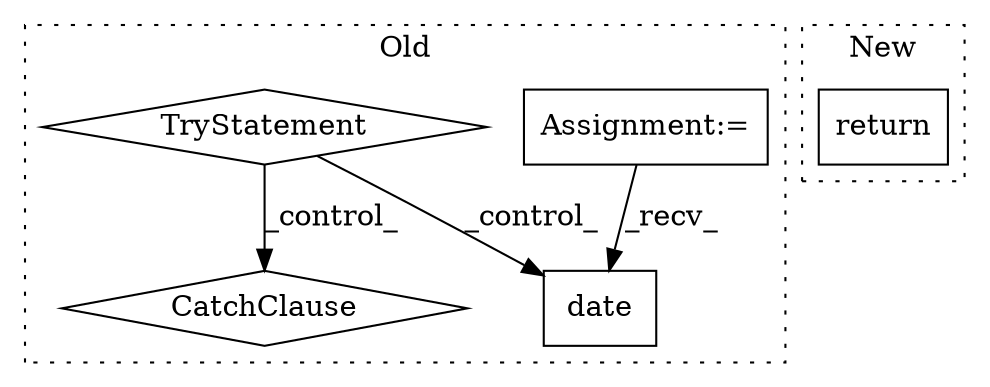 digraph G {
subgraph cluster0 {
1 [label="date" a="32" s="1796,1833" l="5,1" shape="box"];
3 [label="Assignment:=" a="7" s="1333" l="8" shape="box"];
4 [label="TryStatement" a="54" s="1773" l="4" shape="diamond"];
5 [label="CatchClause" a="12" s="1942,1977" l="13,2" shape="diamond"];
label = "Old";
style="dotted";
}
subgraph cluster1 {
2 [label="return" a="41" s="622" l="7" shape="box"];
label = "New";
style="dotted";
}
3 -> 1 [label="_recv_"];
4 -> 5 [label="_control_"];
4 -> 1 [label="_control_"];
}